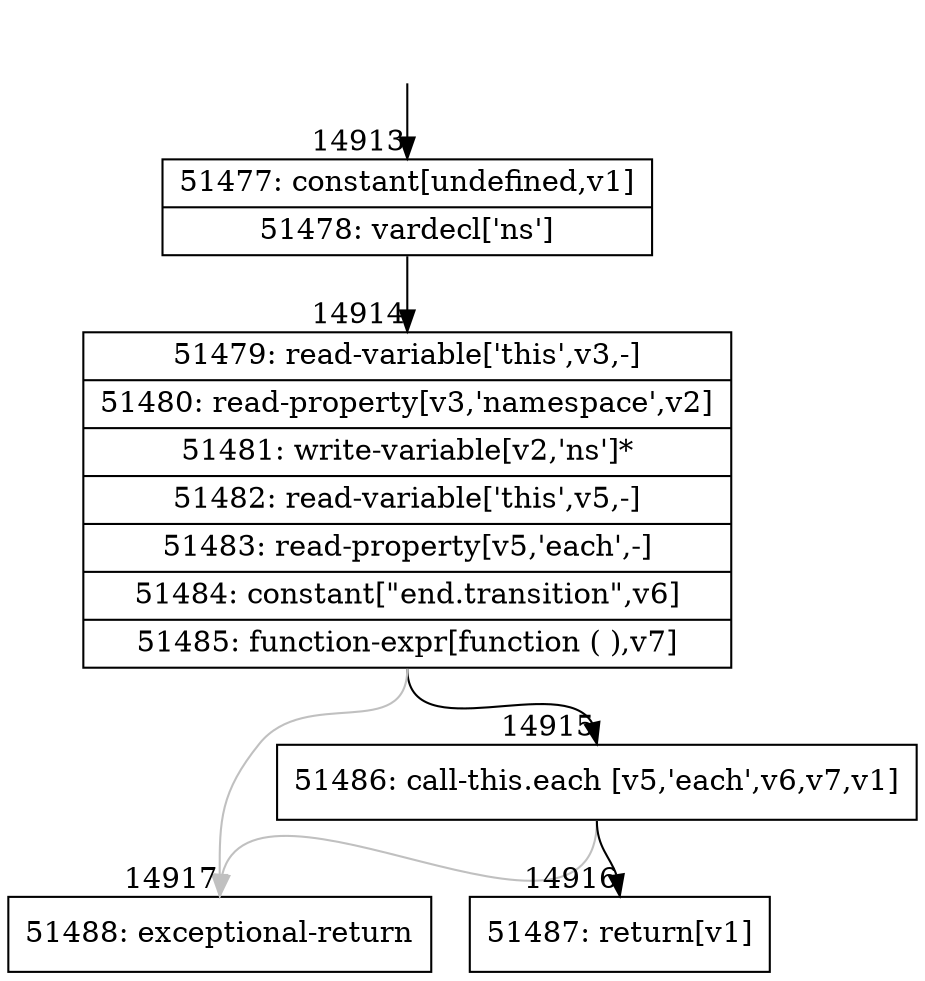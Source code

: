 digraph {
rankdir="TD"
BB_entry1390[shape=none,label=""];
BB_entry1390 -> BB14913 [tailport=s, headport=n, headlabel="    14913"]
BB14913 [shape=record label="{51477: constant[undefined,v1]|51478: vardecl['ns']}" ] 
BB14913 -> BB14914 [tailport=s, headport=n, headlabel="      14914"]
BB14914 [shape=record label="{51479: read-variable['this',v3,-]|51480: read-property[v3,'namespace',v2]|51481: write-variable[v2,'ns']*|51482: read-variable['this',v5,-]|51483: read-property[v5,'each',-]|51484: constant[\"end.transition\",v6]|51485: function-expr[function ( ),v7]}" ] 
BB14914 -> BB14915 [tailport=s, headport=n, headlabel="      14915"]
BB14914 -> BB14917 [tailport=s, headport=n, color=gray, headlabel="      14917"]
BB14915 [shape=record label="{51486: call-this.each [v5,'each',v6,v7,v1]}" ] 
BB14915 -> BB14916 [tailport=s, headport=n, headlabel="      14916"]
BB14915 -> BB14917 [tailport=s, headport=n, color=gray]
BB14916 [shape=record label="{51487: return[v1]}" ] 
BB14917 [shape=record label="{51488: exceptional-return}" ] 
//#$~ 8794
}
